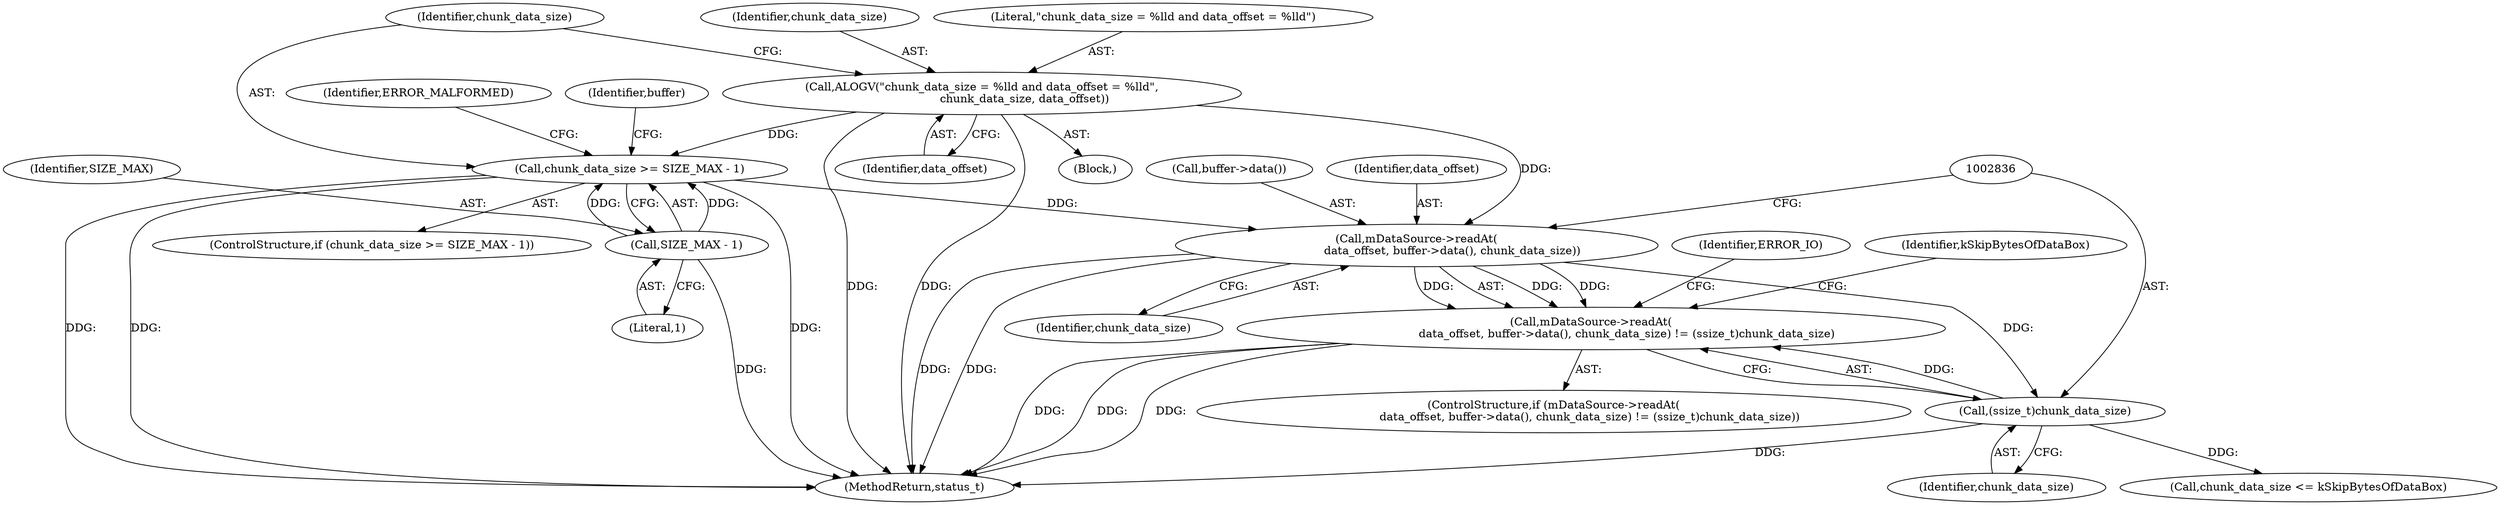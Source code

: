 digraph "0_Android_6fe85f7e15203e48df2cc3e8e1c4bc6ad49dc968@API" {
"1002830" [label="(Call,mDataSource->readAt(\n                    data_offset, buffer->data(), chunk_data_size) != (ssize_t)chunk_data_size)"];
"1002831" [label="(Call,mDataSource->readAt(\n                    data_offset, buffer->data(), chunk_data_size))"];
"1002811" [label="(Call,ALOGV(\"chunk_data_size = %lld and data_offset = %lld\",\n                        chunk_data_size, data_offset))"];
"1002816" [label="(Call,chunk_data_size >= SIZE_MAX - 1)"];
"1002818" [label="(Call,SIZE_MAX - 1)"];
"1002835" [label="(Call,(ssize_t)chunk_data_size)"];
"1002817" [label="(Identifier,chunk_data_size)"];
"1002830" [label="(Call,mDataSource->readAt(\n                    data_offset, buffer->data(), chunk_data_size) != (ssize_t)chunk_data_size)"];
"1002834" [label="(Identifier,chunk_data_size)"];
"1002823" [label="(Identifier,ERROR_MALFORMED)"];
"1002810" [label="(Block,)"];
"1002840" [label="(Identifier,ERROR_IO)"];
"1002833" [label="(Call,buffer->data())"];
"1002831" [label="(Call,mDataSource->readAt(\n                    data_offset, buffer->data(), chunk_data_size))"];
"1002826" [label="(Identifier,buffer)"];
"1002829" [label="(ControlStructure,if (mDataSource->readAt(\n                    data_offset, buffer->data(), chunk_data_size) != (ssize_t)chunk_data_size))"];
"1002927" [label="(MethodReturn,status_t)"];
"1002813" [label="(Identifier,chunk_data_size)"];
"1002843" [label="(Identifier,kSkipBytesOfDataBox)"];
"1002818" [label="(Call,SIZE_MAX - 1)"];
"1002814" [label="(Identifier,data_offset)"];
"1002812" [label="(Literal,\"chunk_data_size = %lld and data_offset = %lld\")"];
"1002832" [label="(Identifier,data_offset)"];
"1002815" [label="(ControlStructure,if (chunk_data_size >= SIZE_MAX - 1))"];
"1002811" [label="(Call,ALOGV(\"chunk_data_size = %lld and data_offset = %lld\",\n                        chunk_data_size, data_offset))"];
"1002816" [label="(Call,chunk_data_size >= SIZE_MAX - 1)"];
"1002837" [label="(Identifier,chunk_data_size)"];
"1002846" [label="(Call,chunk_data_size <= kSkipBytesOfDataBox)"];
"1002835" [label="(Call,(ssize_t)chunk_data_size)"];
"1002820" [label="(Literal,1)"];
"1002819" [label="(Identifier,SIZE_MAX)"];
"1002830" -> "1002829"  [label="AST: "];
"1002830" -> "1002835"  [label="CFG: "];
"1002831" -> "1002830"  [label="AST: "];
"1002835" -> "1002830"  [label="AST: "];
"1002840" -> "1002830"  [label="CFG: "];
"1002843" -> "1002830"  [label="CFG: "];
"1002830" -> "1002927"  [label="DDG: "];
"1002830" -> "1002927"  [label="DDG: "];
"1002830" -> "1002927"  [label="DDG: "];
"1002831" -> "1002830"  [label="DDG: "];
"1002831" -> "1002830"  [label="DDG: "];
"1002831" -> "1002830"  [label="DDG: "];
"1002835" -> "1002830"  [label="DDG: "];
"1002831" -> "1002834"  [label="CFG: "];
"1002832" -> "1002831"  [label="AST: "];
"1002833" -> "1002831"  [label="AST: "];
"1002834" -> "1002831"  [label="AST: "];
"1002836" -> "1002831"  [label="CFG: "];
"1002831" -> "1002927"  [label="DDG: "];
"1002831" -> "1002927"  [label="DDG: "];
"1002811" -> "1002831"  [label="DDG: "];
"1002816" -> "1002831"  [label="DDG: "];
"1002831" -> "1002835"  [label="DDG: "];
"1002811" -> "1002810"  [label="AST: "];
"1002811" -> "1002814"  [label="CFG: "];
"1002812" -> "1002811"  [label="AST: "];
"1002813" -> "1002811"  [label="AST: "];
"1002814" -> "1002811"  [label="AST: "];
"1002817" -> "1002811"  [label="CFG: "];
"1002811" -> "1002927"  [label="DDG: "];
"1002811" -> "1002927"  [label="DDG: "];
"1002811" -> "1002816"  [label="DDG: "];
"1002816" -> "1002815"  [label="AST: "];
"1002816" -> "1002818"  [label="CFG: "];
"1002817" -> "1002816"  [label="AST: "];
"1002818" -> "1002816"  [label="AST: "];
"1002823" -> "1002816"  [label="CFG: "];
"1002826" -> "1002816"  [label="CFG: "];
"1002816" -> "1002927"  [label="DDG: "];
"1002816" -> "1002927"  [label="DDG: "];
"1002816" -> "1002927"  [label="DDG: "];
"1002818" -> "1002816"  [label="DDG: "];
"1002818" -> "1002816"  [label="DDG: "];
"1002818" -> "1002820"  [label="CFG: "];
"1002819" -> "1002818"  [label="AST: "];
"1002820" -> "1002818"  [label="AST: "];
"1002818" -> "1002927"  [label="DDG: "];
"1002835" -> "1002837"  [label="CFG: "];
"1002836" -> "1002835"  [label="AST: "];
"1002837" -> "1002835"  [label="AST: "];
"1002835" -> "1002927"  [label="DDG: "];
"1002835" -> "1002846"  [label="DDG: "];
}
